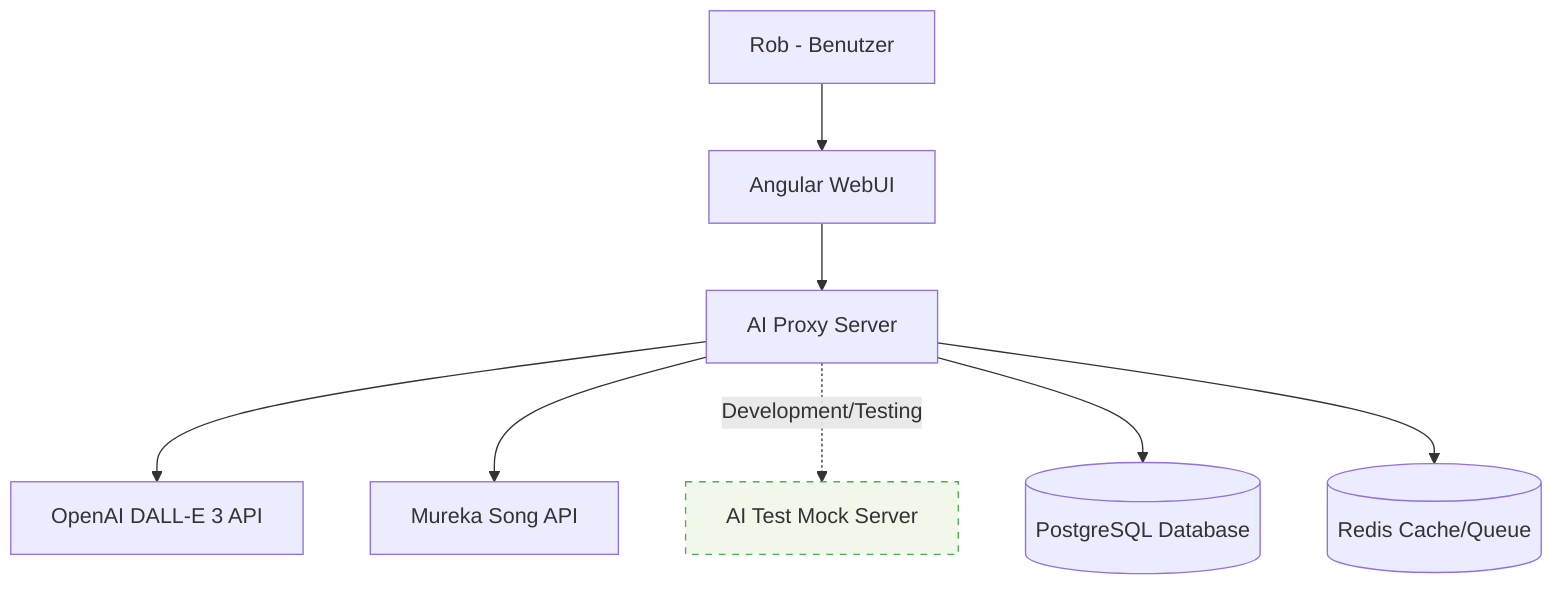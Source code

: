 graph TB
    User[Rob - Benutzer] --> WebUI[Angular WebUI]
    WebUI --> AIProxy[AI Proxy Server]
    AIProxy --> OpenAI[OpenAI DALL-E 3 API]
    AIProxy --> Mureka[Mureka Song API]
    AIProxy -.->|Development/Testing| MockServer[AI Test Mock Server]
    AIProxy --> DB[(PostgreSQL Database)]
    AIProxy --> Redis[(Redis Cache/Queue)]

    style MockServer fill:#f1f8e9,stroke:#4caf50,stroke-dasharray: 5 5